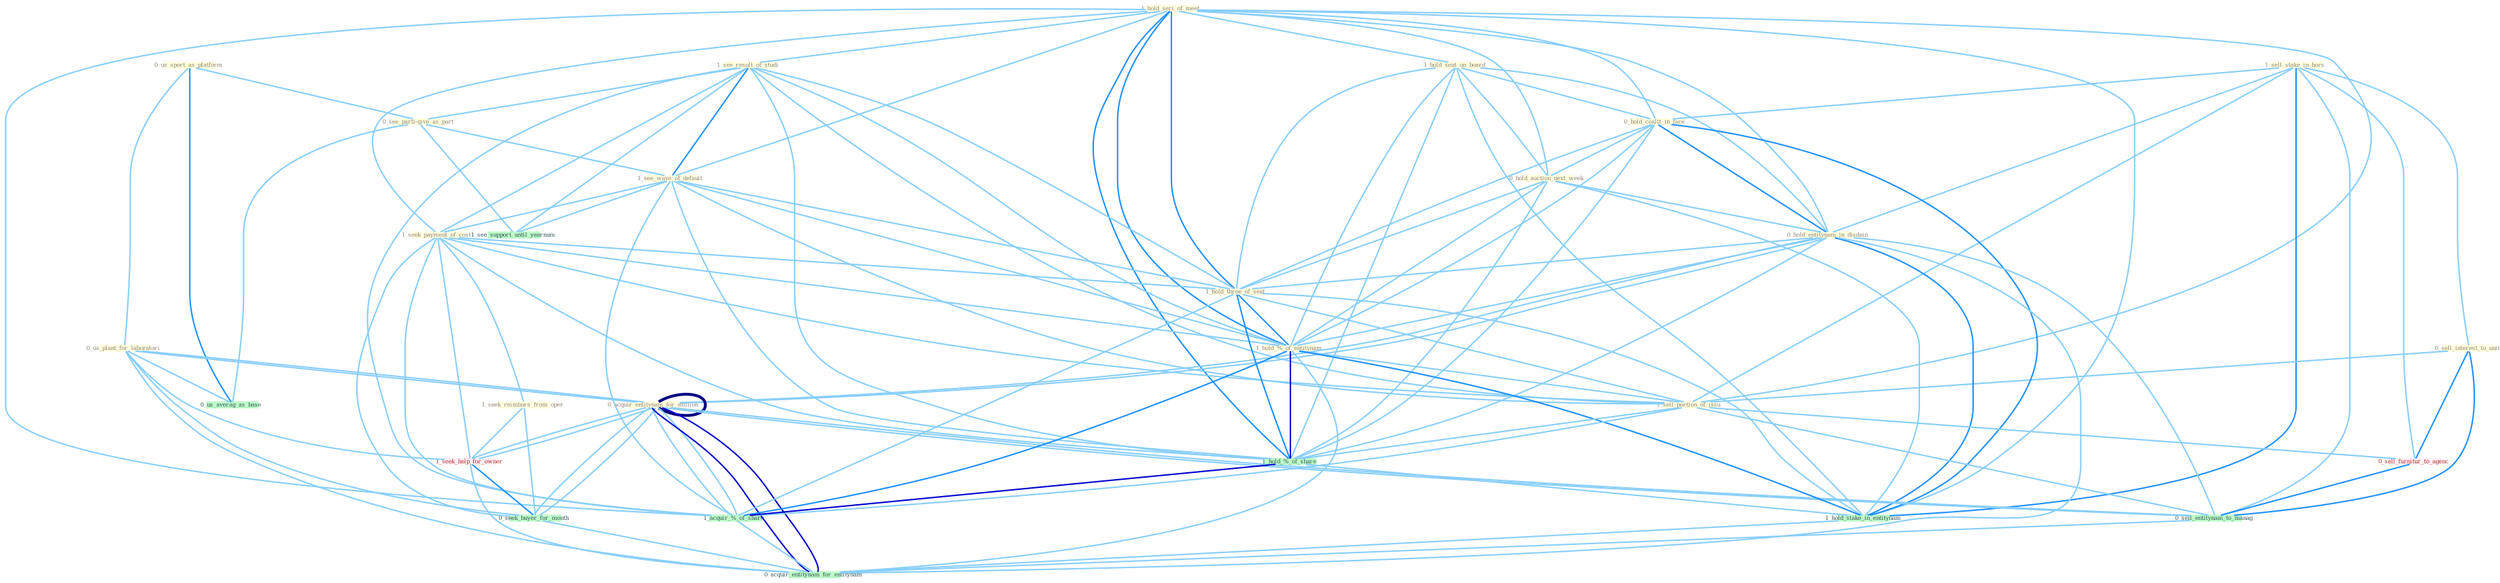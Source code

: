 Graph G{ 
    node
    [shape=polygon,style=filled,width=.5,height=.06,color="#BDFCC9",fixedsize=true,fontsize=4,
    fontcolor="#2f4f4f"];
    {node
    [color="#ffffe0", fontcolor="#8b7d6b"] "1_hold_seri_of_meet " "1_hold_seat_on_board " "1_see_result_of_studi " "1_sell_stake_in_hors " "0_sell_interest_to_unit " "0_us_sport_as_platform " "0_hold_coalit_in_face " "0_hold_auction_next_week " "0_us_plant_for_laboratori " "0_see_parti-give_as_part " "0_hold_entitynam_in_disdain " "0_acquir_entitynam_for_million " "1_see_wave_of_default " "1_seek_payment_of_cost " "1_hold_three_of_seat " "1_hold_%_of_entitynam " "1_seek_reimburs_from_oper " "1_sell_portion_of_issu " "0_acquir_entitynam_for_million "}
{node [color="#fff0f5", fontcolor="#b22222"] "1_seek_help_for_owner " "0_sell_furnitur_to_agenc "}
edge [color="#B0E2FF"];

	"1_hold_seri_of_meet " -- "1_hold_seat_on_board " [w="1", color="#87cefa" ];
	"1_hold_seri_of_meet " -- "1_see_result_of_studi " [w="1", color="#87cefa" ];
	"1_hold_seri_of_meet " -- "0_hold_coalit_in_face " [w="1", color="#87cefa" ];
	"1_hold_seri_of_meet " -- "0_hold_auction_next_week " [w="1", color="#87cefa" ];
	"1_hold_seri_of_meet " -- "0_hold_entitynam_in_disdain " [w="1", color="#87cefa" ];
	"1_hold_seri_of_meet " -- "1_see_wave_of_default " [w="1", color="#87cefa" ];
	"1_hold_seri_of_meet " -- "1_seek_payment_of_cost " [w="1", color="#87cefa" ];
	"1_hold_seri_of_meet " -- "1_hold_three_of_seat " [w="2", color="#1e90ff" , len=0.8];
	"1_hold_seri_of_meet " -- "1_hold_%_of_entitynam " [w="2", color="#1e90ff" , len=0.8];
	"1_hold_seri_of_meet " -- "1_sell_portion_of_issu " [w="1", color="#87cefa" ];
	"1_hold_seri_of_meet " -- "1_hold_%_of_share " [w="2", color="#1e90ff" , len=0.8];
	"1_hold_seri_of_meet " -- "1_hold_stake_in_entitynam " [w="1", color="#87cefa" ];
	"1_hold_seri_of_meet " -- "1_acquir_%_of_share " [w="1", color="#87cefa" ];
	"1_hold_seat_on_board " -- "0_hold_coalit_in_face " [w="1", color="#87cefa" ];
	"1_hold_seat_on_board " -- "0_hold_auction_next_week " [w="1", color="#87cefa" ];
	"1_hold_seat_on_board " -- "0_hold_entitynam_in_disdain " [w="1", color="#87cefa" ];
	"1_hold_seat_on_board " -- "1_hold_three_of_seat " [w="1", color="#87cefa" ];
	"1_hold_seat_on_board " -- "1_hold_%_of_entitynam " [w="1", color="#87cefa" ];
	"1_hold_seat_on_board " -- "1_hold_%_of_share " [w="1", color="#87cefa" ];
	"1_hold_seat_on_board " -- "1_hold_stake_in_entitynam " [w="1", color="#87cefa" ];
	"1_see_result_of_studi " -- "0_see_parti-give_as_part " [w="1", color="#87cefa" ];
	"1_see_result_of_studi " -- "1_see_wave_of_default " [w="2", color="#1e90ff" , len=0.8];
	"1_see_result_of_studi " -- "1_seek_payment_of_cost " [w="1", color="#87cefa" ];
	"1_see_result_of_studi " -- "1_hold_three_of_seat " [w="1", color="#87cefa" ];
	"1_see_result_of_studi " -- "1_hold_%_of_entitynam " [w="1", color="#87cefa" ];
	"1_see_result_of_studi " -- "1_sell_portion_of_issu " [w="1", color="#87cefa" ];
	"1_see_result_of_studi " -- "1_hold_%_of_share " [w="1", color="#87cefa" ];
	"1_see_result_of_studi " -- "1_acquir_%_of_share " [w="1", color="#87cefa" ];
	"1_see_result_of_studi " -- "1_see_support_until_yearnum " [w="1", color="#87cefa" ];
	"1_sell_stake_in_hors " -- "0_sell_interest_to_unit " [w="1", color="#87cefa" ];
	"1_sell_stake_in_hors " -- "0_hold_coalit_in_face " [w="1", color="#87cefa" ];
	"1_sell_stake_in_hors " -- "0_hold_entitynam_in_disdain " [w="1", color="#87cefa" ];
	"1_sell_stake_in_hors " -- "1_sell_portion_of_issu " [w="1", color="#87cefa" ];
	"1_sell_stake_in_hors " -- "1_hold_stake_in_entitynam " [w="2", color="#1e90ff" , len=0.8];
	"1_sell_stake_in_hors " -- "0_sell_furnitur_to_agenc " [w="1", color="#87cefa" ];
	"1_sell_stake_in_hors " -- "0_sell_entitynam_to_manag " [w="1", color="#87cefa" ];
	"0_sell_interest_to_unit " -- "1_sell_portion_of_issu " [w="1", color="#87cefa" ];
	"0_sell_interest_to_unit " -- "0_sell_furnitur_to_agenc " [w="2", color="#1e90ff" , len=0.8];
	"0_sell_interest_to_unit " -- "0_sell_entitynam_to_manag " [w="2", color="#1e90ff" , len=0.8];
	"0_us_sport_as_platform " -- "0_us_plant_for_laboratori " [w="1", color="#87cefa" ];
	"0_us_sport_as_platform " -- "0_see_parti-give_as_part " [w="1", color="#87cefa" ];
	"0_us_sport_as_platform " -- "0_us_averag_as_base " [w="2", color="#1e90ff" , len=0.8];
	"0_hold_coalit_in_face " -- "0_hold_auction_next_week " [w="1", color="#87cefa" ];
	"0_hold_coalit_in_face " -- "0_hold_entitynam_in_disdain " [w="2", color="#1e90ff" , len=0.8];
	"0_hold_coalit_in_face " -- "1_hold_three_of_seat " [w="1", color="#87cefa" ];
	"0_hold_coalit_in_face " -- "1_hold_%_of_entitynam " [w="1", color="#87cefa" ];
	"0_hold_coalit_in_face " -- "1_hold_%_of_share " [w="1", color="#87cefa" ];
	"0_hold_coalit_in_face " -- "1_hold_stake_in_entitynam " [w="2", color="#1e90ff" , len=0.8];
	"0_hold_auction_next_week " -- "0_hold_entitynam_in_disdain " [w="1", color="#87cefa" ];
	"0_hold_auction_next_week " -- "1_hold_three_of_seat " [w="1", color="#87cefa" ];
	"0_hold_auction_next_week " -- "1_hold_%_of_entitynam " [w="1", color="#87cefa" ];
	"0_hold_auction_next_week " -- "1_hold_%_of_share " [w="1", color="#87cefa" ];
	"0_hold_auction_next_week " -- "1_hold_stake_in_entitynam " [w="1", color="#87cefa" ];
	"0_us_plant_for_laboratori " -- "0_acquir_entitynam_for_million " [w="1", color="#87cefa" ];
	"0_us_plant_for_laboratori " -- "0_acquir_entitynam_for_million " [w="1", color="#87cefa" ];
	"0_us_plant_for_laboratori " -- "1_seek_help_for_owner " [w="1", color="#87cefa" ];
	"0_us_plant_for_laboratori " -- "0_seek_buyer_for_month " [w="1", color="#87cefa" ];
	"0_us_plant_for_laboratori " -- "0_us_averag_as_base " [w="1", color="#87cefa" ];
	"0_us_plant_for_laboratori " -- "0_acquir_entitynam_for_entitynam " [w="1", color="#87cefa" ];
	"0_see_parti-give_as_part " -- "1_see_wave_of_default " [w="1", color="#87cefa" ];
	"0_see_parti-give_as_part " -- "1_see_support_until_yearnum " [w="1", color="#87cefa" ];
	"0_see_parti-give_as_part " -- "0_us_averag_as_base " [w="1", color="#87cefa" ];
	"0_hold_entitynam_in_disdain " -- "0_acquir_entitynam_for_million " [w="1", color="#87cefa" ];
	"0_hold_entitynam_in_disdain " -- "1_hold_three_of_seat " [w="1", color="#87cefa" ];
	"0_hold_entitynam_in_disdain " -- "1_hold_%_of_entitynam " [w="1", color="#87cefa" ];
	"0_hold_entitynam_in_disdain " -- "0_acquir_entitynam_for_million " [w="1", color="#87cefa" ];
	"0_hold_entitynam_in_disdain " -- "1_hold_%_of_share " [w="1", color="#87cefa" ];
	"0_hold_entitynam_in_disdain " -- "1_hold_stake_in_entitynam " [w="2", color="#1e90ff" , len=0.8];
	"0_hold_entitynam_in_disdain " -- "0_sell_entitynam_to_manag " [w="1", color="#87cefa" ];
	"0_hold_entitynam_in_disdain " -- "0_acquir_entitynam_for_entitynam " [w="1", color="#87cefa" ];
	"0_acquir_entitynam_for_million " -- "0_acquir_entitynam_for_million " [w="4", style=bold, color="#000080", len=0.4];
	"0_acquir_entitynam_for_million " -- "1_seek_help_for_owner " [w="1", color="#87cefa" ];
	"0_acquir_entitynam_for_million " -- "0_seek_buyer_for_month " [w="1", color="#87cefa" ];
	"0_acquir_entitynam_for_million " -- "1_acquir_%_of_share " [w="1", color="#87cefa" ];
	"0_acquir_entitynam_for_million " -- "0_sell_entitynam_to_manag " [w="1", color="#87cefa" ];
	"0_acquir_entitynam_for_million " -- "0_acquir_entitynam_for_entitynam " [w="3", color="#0000cd" , len=0.6];
	"1_see_wave_of_default " -- "1_seek_payment_of_cost " [w="1", color="#87cefa" ];
	"1_see_wave_of_default " -- "1_hold_three_of_seat " [w="1", color="#87cefa" ];
	"1_see_wave_of_default " -- "1_hold_%_of_entitynam " [w="1", color="#87cefa" ];
	"1_see_wave_of_default " -- "1_sell_portion_of_issu " [w="1", color="#87cefa" ];
	"1_see_wave_of_default " -- "1_hold_%_of_share " [w="1", color="#87cefa" ];
	"1_see_wave_of_default " -- "1_acquir_%_of_share " [w="1", color="#87cefa" ];
	"1_see_wave_of_default " -- "1_see_support_until_yearnum " [w="1", color="#87cefa" ];
	"1_seek_payment_of_cost " -- "1_hold_three_of_seat " [w="1", color="#87cefa" ];
	"1_seek_payment_of_cost " -- "1_hold_%_of_entitynam " [w="1", color="#87cefa" ];
	"1_seek_payment_of_cost " -- "1_seek_reimburs_from_oper " [w="1", color="#87cefa" ];
	"1_seek_payment_of_cost " -- "1_sell_portion_of_issu " [w="1", color="#87cefa" ];
	"1_seek_payment_of_cost " -- "1_hold_%_of_share " [w="1", color="#87cefa" ];
	"1_seek_payment_of_cost " -- "1_seek_help_for_owner " [w="1", color="#87cefa" ];
	"1_seek_payment_of_cost " -- "0_seek_buyer_for_month " [w="1", color="#87cefa" ];
	"1_seek_payment_of_cost " -- "1_acquir_%_of_share " [w="1", color="#87cefa" ];
	"1_hold_three_of_seat " -- "1_hold_%_of_entitynam " [w="2", color="#1e90ff" , len=0.8];
	"1_hold_three_of_seat " -- "1_sell_portion_of_issu " [w="1", color="#87cefa" ];
	"1_hold_three_of_seat " -- "1_hold_%_of_share " [w="2", color="#1e90ff" , len=0.8];
	"1_hold_three_of_seat " -- "1_hold_stake_in_entitynam " [w="1", color="#87cefa" ];
	"1_hold_three_of_seat " -- "1_acquir_%_of_share " [w="1", color="#87cefa" ];
	"1_hold_%_of_entitynam " -- "1_sell_portion_of_issu " [w="1", color="#87cefa" ];
	"1_hold_%_of_entitynam " -- "1_hold_%_of_share " [w="3", color="#0000cd" , len=0.6];
	"1_hold_%_of_entitynam " -- "1_hold_stake_in_entitynam " [w="2", color="#1e90ff" , len=0.8];
	"1_hold_%_of_entitynam " -- "1_acquir_%_of_share " [w="2", color="#1e90ff" , len=0.8];
	"1_hold_%_of_entitynam " -- "0_acquir_entitynam_for_entitynam " [w="1", color="#87cefa" ];
	"1_seek_reimburs_from_oper " -- "1_seek_help_for_owner " [w="1", color="#87cefa" ];
	"1_seek_reimburs_from_oper " -- "0_seek_buyer_for_month " [w="1", color="#87cefa" ];
	"1_sell_portion_of_issu " -- "1_hold_%_of_share " [w="1", color="#87cefa" ];
	"1_sell_portion_of_issu " -- "1_acquir_%_of_share " [w="1", color="#87cefa" ];
	"1_sell_portion_of_issu " -- "0_sell_furnitur_to_agenc " [w="1", color="#87cefa" ];
	"1_sell_portion_of_issu " -- "0_sell_entitynam_to_manag " [w="1", color="#87cefa" ];
	"0_acquir_entitynam_for_million " -- "1_seek_help_for_owner " [w="1", color="#87cefa" ];
	"0_acquir_entitynam_for_million " -- "0_seek_buyer_for_month " [w="1", color="#87cefa" ];
	"0_acquir_entitynam_for_million " -- "1_acquir_%_of_share " [w="1", color="#87cefa" ];
	"0_acquir_entitynam_for_million " -- "0_sell_entitynam_to_manag " [w="1", color="#87cefa" ];
	"0_acquir_entitynam_for_million " -- "0_acquir_entitynam_for_entitynam " [w="3", color="#0000cd" , len=0.6];
	"1_hold_%_of_share " -- "1_hold_stake_in_entitynam " [w="1", color="#87cefa" ];
	"1_hold_%_of_share " -- "1_acquir_%_of_share " [w="3", color="#0000cd" , len=0.6];
	"1_hold_stake_in_entitynam " -- "0_acquir_entitynam_for_entitynam " [w="1", color="#87cefa" ];
	"1_seek_help_for_owner " -- "0_seek_buyer_for_month " [w="2", color="#1e90ff" , len=0.8];
	"1_seek_help_for_owner " -- "0_acquir_entitynam_for_entitynam " [w="1", color="#87cefa" ];
	"0_seek_buyer_for_month " -- "0_acquir_entitynam_for_entitynam " [w="1", color="#87cefa" ];
	"1_acquir_%_of_share " -- "0_acquir_entitynam_for_entitynam " [w="1", color="#87cefa" ];
	"0_sell_furnitur_to_agenc " -- "0_sell_entitynam_to_manag " [w="2", color="#1e90ff" , len=0.8];
	"0_sell_entitynam_to_manag " -- "0_acquir_entitynam_for_entitynam " [w="1", color="#87cefa" ];
}